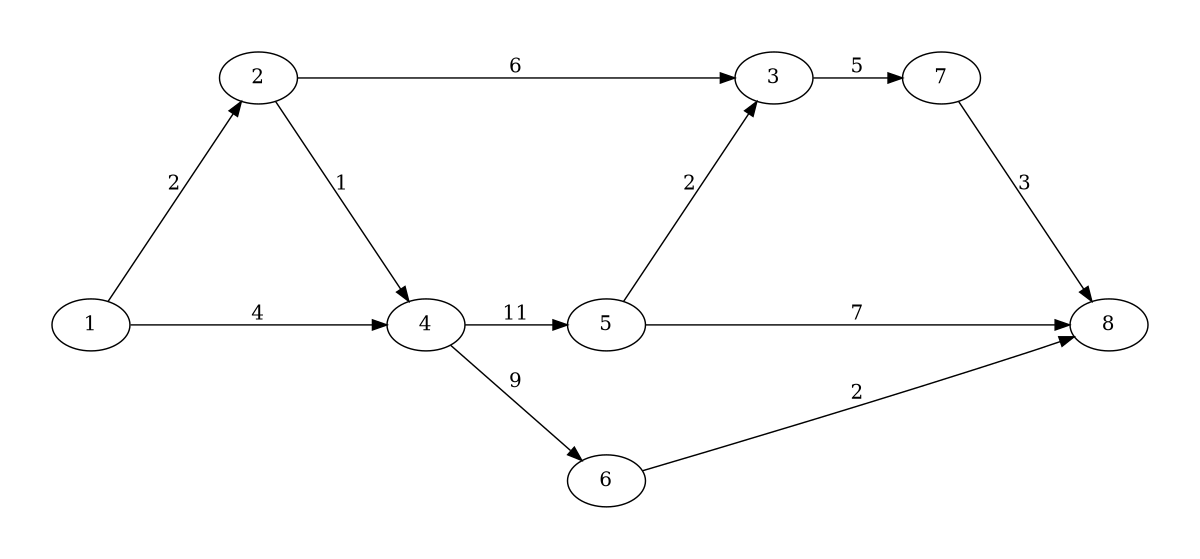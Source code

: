 digraph {
    size="8,6";
    rankdir="LR";
    graph [pad="0.5", ranksep="0.725", nodesep="1"];
    1 -> 2[label="2",weight="2"];
    1 -> 4[label="4",weight="4"];
    2 -> 4[label="1",weight="1"];
    2 -> 3[label="6",weight="6"];
    3 -> 7[label="5",weight="5"];
    4 -> 6[label="9",weight="9"];
    4 -> 5[label="11",weight="11"];
    5 -> 3[label="2",weight="2"];
    5 -> 8[label="7",weight="7"];
    6 -> 8[label="2",weight="2"];
    7 -> 8[label="3",weight="3"];
}